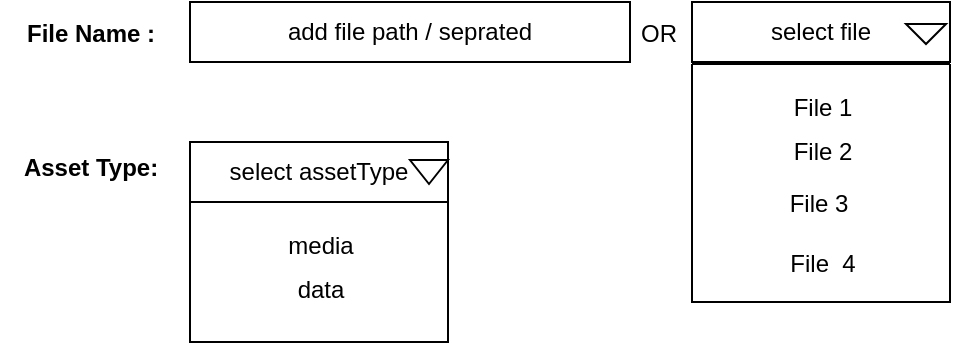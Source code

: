 <mxfile version="21.2.9" type="github">
  <diagram name="Page-1" id="XrPyDjErHFz2qBEeit3x">
    <mxGraphModel dx="1707" dy="484" grid="1" gridSize="10" guides="1" tooltips="1" connect="1" arrows="1" fold="1" page="1" pageScale="1" pageWidth="827" pageHeight="1169" math="0" shadow="0">
      <root>
        <mxCell id="0" />
        <mxCell id="1" parent="0" />
        <mxCell id="2FAdKUjXJmkJUDS2M4QI-1" value="add file path / seprated" style="rounded=0;whiteSpace=wrap;html=1;" vertex="1" parent="1">
          <mxGeometry x="70" y="335" width="220" height="30" as="geometry" />
        </mxCell>
        <mxCell id="2FAdKUjXJmkJUDS2M4QI-2" value="" style="swimlane;startSize=0;" vertex="1" parent="1">
          <mxGeometry x="321" y="366" width="129" height="119" as="geometry" />
        </mxCell>
        <mxCell id="2FAdKUjXJmkJUDS2M4QI-5" value="File 1" style="text;html=1;align=center;verticalAlign=middle;resizable=0;points=[];autosize=1;strokeColor=none;fillColor=none;" vertex="1" parent="2FAdKUjXJmkJUDS2M4QI-2">
          <mxGeometry x="39.5" y="7" width="50" height="30" as="geometry" />
        </mxCell>
        <mxCell id="2FAdKUjXJmkJUDS2M4QI-8" value="File&amp;nbsp; 4" style="text;html=1;align=center;verticalAlign=middle;resizable=0;points=[];autosize=1;strokeColor=none;fillColor=none;" vertex="1" parent="2FAdKUjXJmkJUDS2M4QI-2">
          <mxGeometry x="34.5" y="85" width="60" height="30" as="geometry" />
        </mxCell>
        <mxCell id="2FAdKUjXJmkJUDS2M4QI-7" value="File 3" style="text;html=1;align=center;verticalAlign=middle;resizable=0;points=[];autosize=1;strokeColor=none;fillColor=none;" vertex="1" parent="2FAdKUjXJmkJUDS2M4QI-2">
          <mxGeometry x="38" y="55" width="50" height="30" as="geometry" />
        </mxCell>
        <mxCell id="2FAdKUjXJmkJUDS2M4QI-6" value="File 2" style="text;html=1;align=center;verticalAlign=middle;resizable=0;points=[];autosize=1;strokeColor=none;fillColor=none;" vertex="1" parent="2FAdKUjXJmkJUDS2M4QI-2">
          <mxGeometry x="39.5" y="29" width="50" height="30" as="geometry" />
        </mxCell>
        <mxCell id="2FAdKUjXJmkJUDS2M4QI-3" value="select file" style="rounded=0;whiteSpace=wrap;html=1;" vertex="1" parent="1">
          <mxGeometry x="321" y="335" width="129" height="30" as="geometry" />
        </mxCell>
        <mxCell id="2FAdKUjXJmkJUDS2M4QI-4" value="" style="triangle;whiteSpace=wrap;html=1;direction=south;" vertex="1" parent="1">
          <mxGeometry x="428" y="346" width="20" height="10" as="geometry" />
        </mxCell>
        <mxCell id="2FAdKUjXJmkJUDS2M4QI-9" value="OR" style="text;html=1;align=center;verticalAlign=middle;resizable=0;points=[];autosize=1;strokeColor=none;fillColor=none;" vertex="1" parent="1">
          <mxGeometry x="284" y="336" width="40" height="30" as="geometry" />
        </mxCell>
        <mxCell id="2FAdKUjXJmkJUDS2M4QI-10" value="&lt;b&gt;File Name :&lt;/b&gt;" style="text;html=1;align=center;verticalAlign=middle;resizable=0;points=[];autosize=1;strokeColor=none;fillColor=none;" vertex="1" parent="1">
          <mxGeometry x="-25" y="336" width="90" height="30" as="geometry" />
        </mxCell>
        <mxCell id="2FAdKUjXJmkJUDS2M4QI-11" value="&lt;b&gt;Asset Type:&lt;/b&gt;" style="text;html=1;align=center;verticalAlign=middle;resizable=0;points=[];autosize=1;strokeColor=none;fillColor=none;" vertex="1" parent="1">
          <mxGeometry x="-25" y="403" width="90" height="30" as="geometry" />
        </mxCell>
        <mxCell id="2FAdKUjXJmkJUDS2M4QI-12" value="select assetType" style="rounded=0;whiteSpace=wrap;html=1;" vertex="1" parent="1">
          <mxGeometry x="70" y="405" width="129" height="30" as="geometry" />
        </mxCell>
        <mxCell id="2FAdKUjXJmkJUDS2M4QI-13" value="" style="triangle;whiteSpace=wrap;html=1;direction=south;" vertex="1" parent="1">
          <mxGeometry x="180" y="414" width="19" height="12" as="geometry" />
        </mxCell>
        <mxCell id="2FAdKUjXJmkJUDS2M4QI-14" value="" style="swimlane;startSize=0;" vertex="1" parent="1">
          <mxGeometry x="70" y="435" width="129" height="70" as="geometry" />
        </mxCell>
        <mxCell id="2FAdKUjXJmkJUDS2M4QI-15" value="media" style="text;html=1;align=center;verticalAlign=middle;resizable=0;points=[];autosize=1;strokeColor=none;fillColor=none;" vertex="1" parent="2FAdKUjXJmkJUDS2M4QI-14">
          <mxGeometry x="34.5" y="7" width="60" height="30" as="geometry" />
        </mxCell>
        <mxCell id="2FAdKUjXJmkJUDS2M4QI-18" value="data" style="text;html=1;align=center;verticalAlign=middle;resizable=0;points=[];autosize=1;strokeColor=none;fillColor=none;" vertex="1" parent="2FAdKUjXJmkJUDS2M4QI-14">
          <mxGeometry x="39.5" y="29" width="50" height="30" as="geometry" />
        </mxCell>
      </root>
    </mxGraphModel>
  </diagram>
</mxfile>
